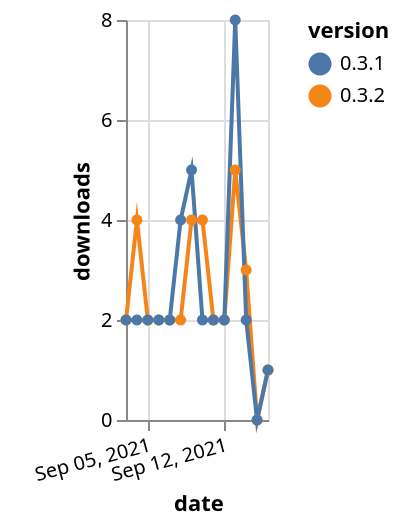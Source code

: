 {"$schema": "https://vega.github.io/schema/vega-lite/v5.json", "description": "A simple bar chart with embedded data.", "data": {"values": [{"date": "2021-09-03", "total": 3625, "delta": 2, "version": "0.3.2"}, {"date": "2021-09-04", "total": 3629, "delta": 4, "version": "0.3.2"}, {"date": "2021-09-05", "total": 3631, "delta": 2, "version": "0.3.2"}, {"date": "2021-09-06", "total": 3633, "delta": 2, "version": "0.3.2"}, {"date": "2021-09-07", "total": 3635, "delta": 2, "version": "0.3.2"}, {"date": "2021-09-08", "total": 3637, "delta": 2, "version": "0.3.2"}, {"date": "2021-09-09", "total": 3641, "delta": 4, "version": "0.3.2"}, {"date": "2021-09-10", "total": 3645, "delta": 4, "version": "0.3.2"}, {"date": "2021-09-11", "total": 3647, "delta": 2, "version": "0.3.2"}, {"date": "2021-09-12", "total": 3649, "delta": 2, "version": "0.3.2"}, {"date": "2021-09-13", "total": 3654, "delta": 5, "version": "0.3.2"}, {"date": "2021-09-14", "total": 3657, "delta": 3, "version": "0.3.2"}, {"date": "2021-09-15", "total": 3657, "delta": 0, "version": "0.3.2"}, {"date": "2021-09-16", "total": 3658, "delta": 1, "version": "0.3.2"}, {"date": "2021-09-03", "total": 3582, "delta": 2, "version": "0.3.1"}, {"date": "2021-09-04", "total": 3584, "delta": 2, "version": "0.3.1"}, {"date": "2021-09-05", "total": 3586, "delta": 2, "version": "0.3.1"}, {"date": "2021-09-06", "total": 3588, "delta": 2, "version": "0.3.1"}, {"date": "2021-09-07", "total": 3590, "delta": 2, "version": "0.3.1"}, {"date": "2021-09-08", "total": 3594, "delta": 4, "version": "0.3.1"}, {"date": "2021-09-09", "total": 3599, "delta": 5, "version": "0.3.1"}, {"date": "2021-09-10", "total": 3601, "delta": 2, "version": "0.3.1"}, {"date": "2021-09-11", "total": 3603, "delta": 2, "version": "0.3.1"}, {"date": "2021-09-12", "total": 3605, "delta": 2, "version": "0.3.1"}, {"date": "2021-09-13", "total": 3613, "delta": 8, "version": "0.3.1"}, {"date": "2021-09-14", "total": 3615, "delta": 2, "version": "0.3.1"}, {"date": "2021-09-15", "total": 3615, "delta": 0, "version": "0.3.1"}, {"date": "2021-09-16", "total": 3616, "delta": 1, "version": "0.3.1"}]}, "width": "container", "mark": {"type": "line", "point": {"filled": true}}, "encoding": {"x": {"field": "date", "type": "temporal", "timeUnit": "yearmonthdate", "title": "date", "axis": {"labelAngle": -15}}, "y": {"field": "delta", "type": "quantitative", "title": "downloads"}, "color": {"field": "version", "type": "nominal"}, "tooltip": {"field": "delta"}}}